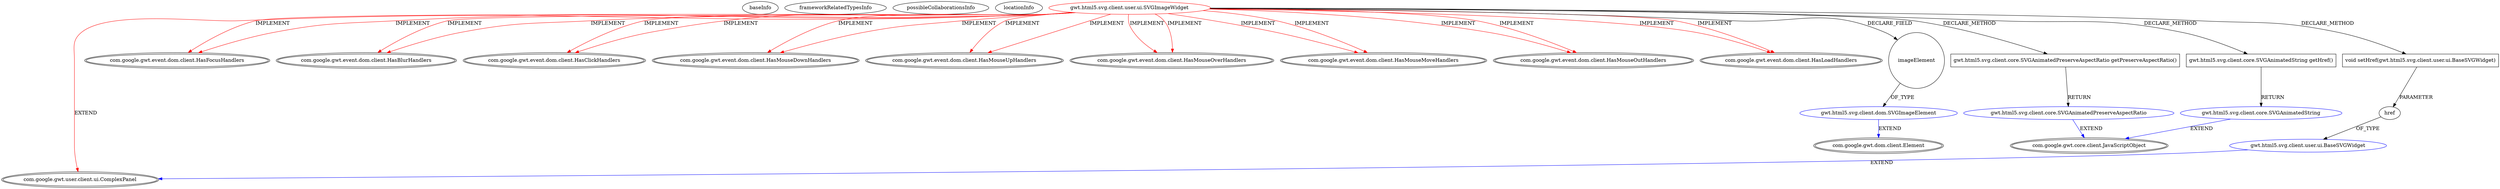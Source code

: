digraph {
baseInfo[graphId=3982,category="extension_graph",isAnonymous=false,possibleRelation=true]
frameworkRelatedTypesInfo[0="com.google.gwt.user.client.ui.ComplexPanel",1="com.google.gwt.event.dom.client.HasFocusHandlers",2="com.google.gwt.event.dom.client.HasBlurHandlers",3="com.google.gwt.event.dom.client.HasClickHandlers",4="com.google.gwt.event.dom.client.HasMouseDownHandlers",5="com.google.gwt.event.dom.client.HasMouseUpHandlers",6="com.google.gwt.event.dom.client.HasMouseOverHandlers",7="com.google.gwt.event.dom.client.HasMouseMoveHandlers",8="com.google.gwt.event.dom.client.HasMouseOutHandlers",9="com.google.gwt.event.dom.client.HasLoadHandlers",10="com.google.gwt.event.dom.client.HasFocusHandlers",11="com.google.gwt.event.dom.client.HasBlurHandlers",12="com.google.gwt.event.dom.client.HasClickHandlers",13="com.google.gwt.event.dom.client.HasMouseDownHandlers",14="com.google.gwt.event.dom.client.HasMouseUpHandlers",15="com.google.gwt.event.dom.client.HasMouseOverHandlers",16="com.google.gwt.event.dom.client.HasMouseMoveHandlers",17="com.google.gwt.event.dom.client.HasMouseOutHandlers",18="com.google.gwt.event.dom.client.HasLoadHandlers"]
possibleCollaborationsInfo[0="3982~CLIENT_METHOD_DECLARATION-RETURN_TYPE-~com.google.gwt.user.client.ui.ComplexPanel com.google.gwt.event.dom.client.HasFocusHandlers com.google.gwt.event.dom.client.HasBlurHandlers com.google.gwt.event.dom.client.HasClickHandlers com.google.gwt.event.dom.client.HasMouseDownHandlers com.google.gwt.event.dom.client.HasMouseUpHandlers com.google.gwt.event.dom.client.HasMouseOverHandlers com.google.gwt.event.dom.client.HasMouseMoveHandlers com.google.gwt.event.dom.client.HasMouseOutHandlers com.google.gwt.event.dom.client.HasLoadHandlers com.google.gwt.event.dom.client.HasFocusHandlers com.google.gwt.event.dom.client.HasBlurHandlers com.google.gwt.event.dom.client.HasClickHandlers com.google.gwt.event.dom.client.HasMouseDownHandlers com.google.gwt.event.dom.client.HasMouseUpHandlers com.google.gwt.event.dom.client.HasMouseOverHandlers com.google.gwt.event.dom.client.HasMouseMoveHandlers com.google.gwt.event.dom.client.HasMouseOutHandlers com.google.gwt.event.dom.client.HasLoadHandlers ~com.google.gwt.core.client.JavaScriptObject ~false~false",1="3982~CLIENT_METHOD_DECLARATION-PARAMETER_DECLARATION-~com.google.gwt.user.client.ui.ComplexPanel com.google.gwt.event.dom.client.HasFocusHandlers com.google.gwt.event.dom.client.HasBlurHandlers com.google.gwt.event.dom.client.HasClickHandlers com.google.gwt.event.dom.client.HasMouseDownHandlers com.google.gwt.event.dom.client.HasMouseUpHandlers com.google.gwt.event.dom.client.HasMouseOverHandlers com.google.gwt.event.dom.client.HasMouseMoveHandlers com.google.gwt.event.dom.client.HasMouseOutHandlers com.google.gwt.event.dom.client.HasLoadHandlers com.google.gwt.event.dom.client.HasFocusHandlers com.google.gwt.event.dom.client.HasBlurHandlers com.google.gwt.event.dom.client.HasClickHandlers com.google.gwt.event.dom.client.HasMouseDownHandlers com.google.gwt.event.dom.client.HasMouseUpHandlers com.google.gwt.event.dom.client.HasMouseOverHandlers com.google.gwt.event.dom.client.HasMouseMoveHandlers com.google.gwt.event.dom.client.HasMouseOutHandlers com.google.gwt.event.dom.client.HasLoadHandlers ~com.google.gwt.user.client.ui.ComplexPanel ~false~false",2="3982~FIELD_DECLARATION-~com.google.gwt.user.client.ui.ComplexPanel com.google.gwt.event.dom.client.HasFocusHandlers com.google.gwt.event.dom.client.HasBlurHandlers com.google.gwt.event.dom.client.HasClickHandlers com.google.gwt.event.dom.client.HasMouseDownHandlers com.google.gwt.event.dom.client.HasMouseUpHandlers com.google.gwt.event.dom.client.HasMouseOverHandlers com.google.gwt.event.dom.client.HasMouseMoveHandlers com.google.gwt.event.dom.client.HasMouseOutHandlers com.google.gwt.event.dom.client.HasLoadHandlers com.google.gwt.event.dom.client.HasFocusHandlers com.google.gwt.event.dom.client.HasBlurHandlers com.google.gwt.event.dom.client.HasClickHandlers com.google.gwt.event.dom.client.HasMouseDownHandlers com.google.gwt.event.dom.client.HasMouseUpHandlers com.google.gwt.event.dom.client.HasMouseOverHandlers com.google.gwt.event.dom.client.HasMouseMoveHandlers com.google.gwt.event.dom.client.HasMouseOutHandlers com.google.gwt.event.dom.client.HasLoadHandlers ~com.google.gwt.dom.client.Element ~false~false"]
locationInfo[projectName="mguiral-GwtSvgLib",filePath="/mguiral-GwtSvgLib/GwtSvgLib-master/src/gwt/html5/svg/client/user/ui/SVGImageWidget.java",contextSignature="SVGImageWidget",graphId="3982"]
0[label="gwt.html5.svg.client.user.ui.SVGImageWidget",vertexType="ROOT_CLIENT_CLASS_DECLARATION",isFrameworkType=false,color=red]
1[label="com.google.gwt.user.client.ui.ComplexPanel",vertexType="FRAMEWORK_CLASS_TYPE",isFrameworkType=true,peripheries=2]
2[label="com.google.gwt.event.dom.client.HasFocusHandlers",vertexType="FRAMEWORK_INTERFACE_TYPE",isFrameworkType=true,peripheries=2]
3[label="com.google.gwt.event.dom.client.HasBlurHandlers",vertexType="FRAMEWORK_INTERFACE_TYPE",isFrameworkType=true,peripheries=2]
4[label="com.google.gwt.event.dom.client.HasClickHandlers",vertexType="FRAMEWORK_INTERFACE_TYPE",isFrameworkType=true,peripheries=2]
5[label="com.google.gwt.event.dom.client.HasMouseDownHandlers",vertexType="FRAMEWORK_INTERFACE_TYPE",isFrameworkType=true,peripheries=2]
6[label="com.google.gwt.event.dom.client.HasMouseUpHandlers",vertexType="FRAMEWORK_INTERFACE_TYPE",isFrameworkType=true,peripheries=2]
7[label="com.google.gwt.event.dom.client.HasMouseOverHandlers",vertexType="FRAMEWORK_INTERFACE_TYPE",isFrameworkType=true,peripheries=2]
8[label="com.google.gwt.event.dom.client.HasMouseMoveHandlers",vertexType="FRAMEWORK_INTERFACE_TYPE",isFrameworkType=true,peripheries=2]
9[label="com.google.gwt.event.dom.client.HasMouseOutHandlers",vertexType="FRAMEWORK_INTERFACE_TYPE",isFrameworkType=true,peripheries=2]
10[label="com.google.gwt.event.dom.client.HasLoadHandlers",vertexType="FRAMEWORK_INTERFACE_TYPE",isFrameworkType=true,peripheries=2]
20[label="imageElement",vertexType="FIELD_DECLARATION",isFrameworkType=false,shape=circle]
21[label="gwt.html5.svg.client.dom.SVGImageElement",vertexType="REFERENCE_CLIENT_CLASS_DECLARATION",isFrameworkType=false,color=blue]
22[label="com.google.gwt.dom.client.Element",vertexType="FRAMEWORK_CLASS_TYPE",isFrameworkType=true,peripheries=2]
23[label="gwt.html5.svg.client.core.SVGAnimatedPreserveAspectRatio getPreserveAspectRatio()",vertexType="CLIENT_METHOD_DECLARATION",isFrameworkType=false,shape=box]
24[label="gwt.html5.svg.client.core.SVGAnimatedPreserveAspectRatio",vertexType="REFERENCE_CLIENT_CLASS_DECLARATION",isFrameworkType=false,color=blue]
25[label="com.google.gwt.core.client.JavaScriptObject",vertexType="FRAMEWORK_CLASS_TYPE",isFrameworkType=true,peripheries=2]
27[label="gwt.html5.svg.client.core.SVGAnimatedString getHref()",vertexType="CLIENT_METHOD_DECLARATION",isFrameworkType=false,shape=box]
28[label="gwt.html5.svg.client.core.SVGAnimatedString",vertexType="REFERENCE_CLIENT_CLASS_DECLARATION",isFrameworkType=false,color=blue]
30[label="void setHref(gwt.html5.svg.client.user.ui.BaseSVGWidget)",vertexType="CLIENT_METHOD_DECLARATION",isFrameworkType=false,shape=box]
31[label="href",vertexType="PARAMETER_DECLARATION",isFrameworkType=false]
32[label="gwt.html5.svg.client.user.ui.BaseSVGWidget",vertexType="REFERENCE_CLIENT_CLASS_DECLARATION",isFrameworkType=false,color=blue]
0->1[label="EXTEND",color=red]
0->2[label="IMPLEMENT",color=red]
0->3[label="IMPLEMENT",color=red]
0->4[label="IMPLEMENT",color=red]
0->5[label="IMPLEMENT",color=red]
0->6[label="IMPLEMENT",color=red]
0->7[label="IMPLEMENT",color=red]
0->8[label="IMPLEMENT",color=red]
0->9[label="IMPLEMENT",color=red]
0->10[label="IMPLEMENT",color=red]
0->2[label="IMPLEMENT",color=red]
0->3[label="IMPLEMENT",color=red]
0->4[label="IMPLEMENT",color=red]
0->5[label="IMPLEMENT",color=red]
0->6[label="IMPLEMENT",color=red]
0->7[label="IMPLEMENT",color=red]
0->8[label="IMPLEMENT",color=red]
0->9[label="IMPLEMENT",color=red]
0->10[label="IMPLEMENT",color=red]
0->20[label="DECLARE_FIELD"]
21->22[label="EXTEND",color=blue]
20->21[label="OF_TYPE"]
0->23[label="DECLARE_METHOD"]
24->25[label="EXTEND",color=blue]
23->24[label="RETURN"]
0->27[label="DECLARE_METHOD"]
28->25[label="EXTEND",color=blue]
27->28[label="RETURN"]
0->30[label="DECLARE_METHOD"]
32->1[label="EXTEND",color=blue]
31->32[label="OF_TYPE"]
30->31[label="PARAMETER"]
}
